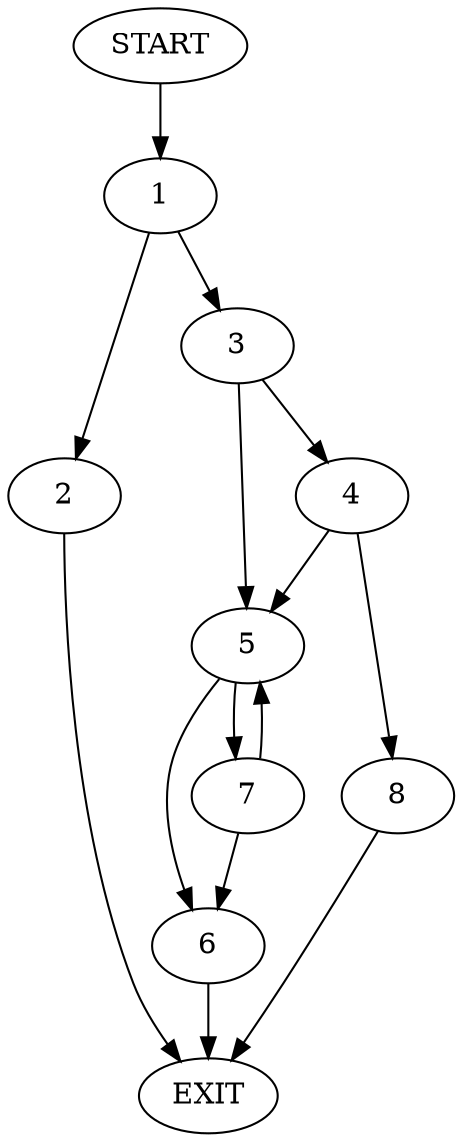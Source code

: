 digraph {
0 [label="START"]
9 [label="EXIT"]
0 -> 1
1 -> 2
1 -> 3
2 -> 9
3 -> 4
3 -> 5
5 -> 6
5 -> 7
4 -> 8
4 -> 5
8 -> 9
7 -> 6
7 -> 5
6 -> 9
}
